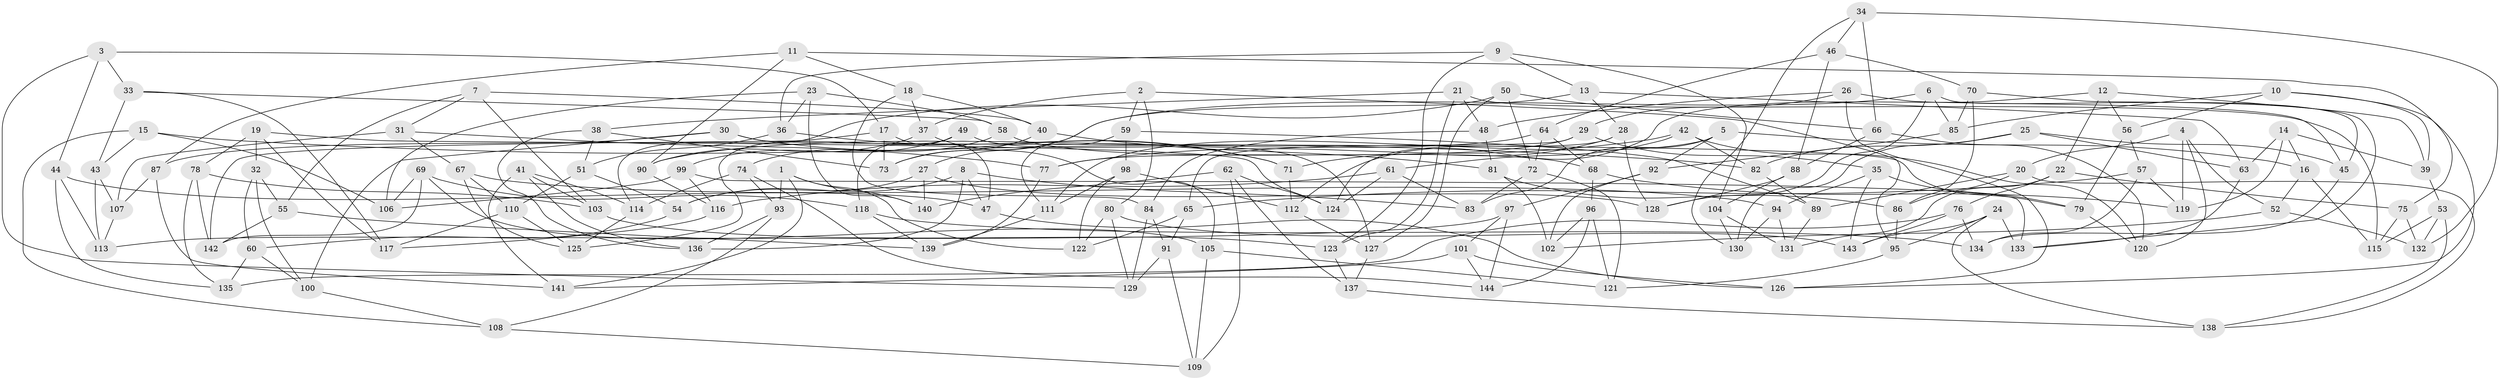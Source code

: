 // coarse degree distribution, {4: 0.4, 6: 0.5111111111111111, 5: 0.08888888888888889}
// Generated by graph-tools (version 1.1) at 2025/42/03/06/25 10:42:18]
// undirected, 144 vertices, 288 edges
graph export_dot {
graph [start="1"]
  node [color=gray90,style=filled];
  1;
  2;
  3;
  4;
  5;
  6;
  7;
  8;
  9;
  10;
  11;
  12;
  13;
  14;
  15;
  16;
  17;
  18;
  19;
  20;
  21;
  22;
  23;
  24;
  25;
  26;
  27;
  28;
  29;
  30;
  31;
  32;
  33;
  34;
  35;
  36;
  37;
  38;
  39;
  40;
  41;
  42;
  43;
  44;
  45;
  46;
  47;
  48;
  49;
  50;
  51;
  52;
  53;
  54;
  55;
  56;
  57;
  58;
  59;
  60;
  61;
  62;
  63;
  64;
  65;
  66;
  67;
  68;
  69;
  70;
  71;
  72;
  73;
  74;
  75;
  76;
  77;
  78;
  79;
  80;
  81;
  82;
  83;
  84;
  85;
  86;
  87;
  88;
  89;
  90;
  91;
  92;
  93;
  94;
  95;
  96;
  97;
  98;
  99;
  100;
  101;
  102;
  103;
  104;
  105;
  106;
  107;
  108;
  109;
  110;
  111;
  112;
  113;
  114;
  115;
  116;
  117;
  118;
  119;
  120;
  121;
  122;
  123;
  124;
  125;
  126;
  127;
  128;
  129;
  130;
  131;
  132;
  133;
  134;
  135;
  136;
  137;
  138;
  139;
  140;
  141;
  142;
  143;
  144;
  1 -- 93;
  1 -- 141;
  1 -- 140;
  1 -- 122;
  2 -- 37;
  2 -- 95;
  2 -- 59;
  2 -- 80;
  3 -- 33;
  3 -- 44;
  3 -- 17;
  3 -- 129;
  4 -- 120;
  4 -- 20;
  4 -- 52;
  4 -- 119;
  5 -- 16;
  5 -- 111;
  5 -- 83;
  5 -- 92;
  6 -- 128;
  6 -- 85;
  6 -- 45;
  6 -- 73;
  7 -- 31;
  7 -- 55;
  7 -- 103;
  7 -- 40;
  8 -- 54;
  8 -- 83;
  8 -- 136;
  8 -- 47;
  9 -- 104;
  9 -- 36;
  9 -- 123;
  9 -- 13;
  10 -- 56;
  10 -- 126;
  10 -- 85;
  10 -- 39;
  11 -- 87;
  11 -- 18;
  11 -- 75;
  11 -- 90;
  12 -- 39;
  12 -- 56;
  12 -- 112;
  12 -- 22;
  13 -- 27;
  13 -- 28;
  13 -- 63;
  14 -- 63;
  14 -- 39;
  14 -- 16;
  14 -- 119;
  15 -- 108;
  15 -- 106;
  15 -- 43;
  15 -- 82;
  16 -- 52;
  16 -- 115;
  17 -- 73;
  17 -- 47;
  17 -- 142;
  18 -- 84;
  18 -- 40;
  18 -- 37;
  19 -- 78;
  19 -- 32;
  19 -- 124;
  19 -- 117;
  20 -- 89;
  20 -- 138;
  20 -- 86;
  21 -- 115;
  21 -- 123;
  21 -- 48;
  21 -- 38;
  22 -- 75;
  22 -- 131;
  22 -- 76;
  23 -- 140;
  23 -- 36;
  23 -- 106;
  23 -- 58;
  24 -- 143;
  24 -- 95;
  24 -- 138;
  24 -- 133;
  25 -- 82;
  25 -- 45;
  25 -- 130;
  25 -- 63;
  26 -- 45;
  26 -- 48;
  26 -- 29;
  26 -- 126;
  27 -- 128;
  27 -- 140;
  27 -- 54;
  28 -- 124;
  28 -- 71;
  28 -- 128;
  29 -- 77;
  29 -- 35;
  29 -- 65;
  30 -- 100;
  30 -- 79;
  30 -- 71;
  30 -- 87;
  31 -- 107;
  31 -- 77;
  31 -- 67;
  32 -- 100;
  32 -- 60;
  32 -- 55;
  33 -- 117;
  33 -- 43;
  33 -- 58;
  34 -- 46;
  34 -- 130;
  34 -- 66;
  34 -- 132;
  35 -- 94;
  35 -- 79;
  35 -- 143;
  36 -- 51;
  36 -- 71;
  37 -- 90;
  37 -- 105;
  38 -- 136;
  38 -- 73;
  38 -- 51;
  39 -- 53;
  40 -- 81;
  40 -- 73;
  41 -- 141;
  41 -- 136;
  41 -- 114;
  41 -- 103;
  42 -- 61;
  42 -- 77;
  42 -- 120;
  42 -- 82;
  43 -- 113;
  43 -- 107;
  44 -- 47;
  44 -- 135;
  44 -- 113;
  45 -- 134;
  46 -- 64;
  46 -- 70;
  46 -- 88;
  47 -- 126;
  48 -- 81;
  48 -- 84;
  49 -- 118;
  49 -- 127;
  49 -- 125;
  49 -- 99;
  50 -- 66;
  50 -- 127;
  50 -- 114;
  50 -- 72;
  51 -- 110;
  51 -- 54;
  52 -- 102;
  52 -- 132;
  53 -- 132;
  53 -- 115;
  53 -- 138;
  54 -- 60;
  55 -- 142;
  55 -- 139;
  56 -- 57;
  56 -- 79;
  57 -- 119;
  57 -- 65;
  57 -- 134;
  58 -- 68;
  58 -- 74;
  59 -- 98;
  59 -- 111;
  59 -- 89;
  60 -- 100;
  60 -- 135;
  61 -- 116;
  61 -- 83;
  61 -- 124;
  62 -- 137;
  62 -- 109;
  62 -- 124;
  62 -- 140;
  63 -- 133;
  64 -- 72;
  64 -- 90;
  64 -- 68;
  65 -- 91;
  65 -- 122;
  66 -- 120;
  66 -- 88;
  67 -- 94;
  67 -- 110;
  67 -- 125;
  68 -- 96;
  68 -- 119;
  69 -- 118;
  69 -- 106;
  69 -- 105;
  69 -- 142;
  70 -- 86;
  70 -- 85;
  70 -- 133;
  71 -- 112;
  72 -- 121;
  72 -- 83;
  74 -- 93;
  74 -- 114;
  74 -- 144;
  75 -- 132;
  75 -- 115;
  76 -- 143;
  76 -- 134;
  76 -- 135;
  77 -- 139;
  78 -- 142;
  78 -- 135;
  78 -- 103;
  79 -- 120;
  80 -- 129;
  80 -- 143;
  80 -- 122;
  81 -- 102;
  81 -- 86;
  82 -- 89;
  84 -- 91;
  84 -- 129;
  85 -- 92;
  86 -- 95;
  87 -- 141;
  87 -- 107;
  88 -- 128;
  88 -- 104;
  89 -- 131;
  90 -- 116;
  91 -- 129;
  91 -- 109;
  92 -- 102;
  92 -- 97;
  93 -- 136;
  93 -- 108;
  94 -- 130;
  94 -- 131;
  95 -- 121;
  96 -- 102;
  96 -- 144;
  96 -- 121;
  97 -- 113;
  97 -- 101;
  97 -- 144;
  98 -- 111;
  98 -- 122;
  98 -- 112;
  99 -- 106;
  99 -- 116;
  99 -- 133;
  100 -- 108;
  101 -- 126;
  101 -- 141;
  101 -- 144;
  103 -- 123;
  104 -- 130;
  104 -- 131;
  105 -- 121;
  105 -- 109;
  107 -- 113;
  108 -- 109;
  110 -- 117;
  110 -- 125;
  111 -- 139;
  112 -- 127;
  114 -- 125;
  116 -- 117;
  118 -- 134;
  118 -- 139;
  123 -- 137;
  127 -- 137;
  137 -- 138;
}
